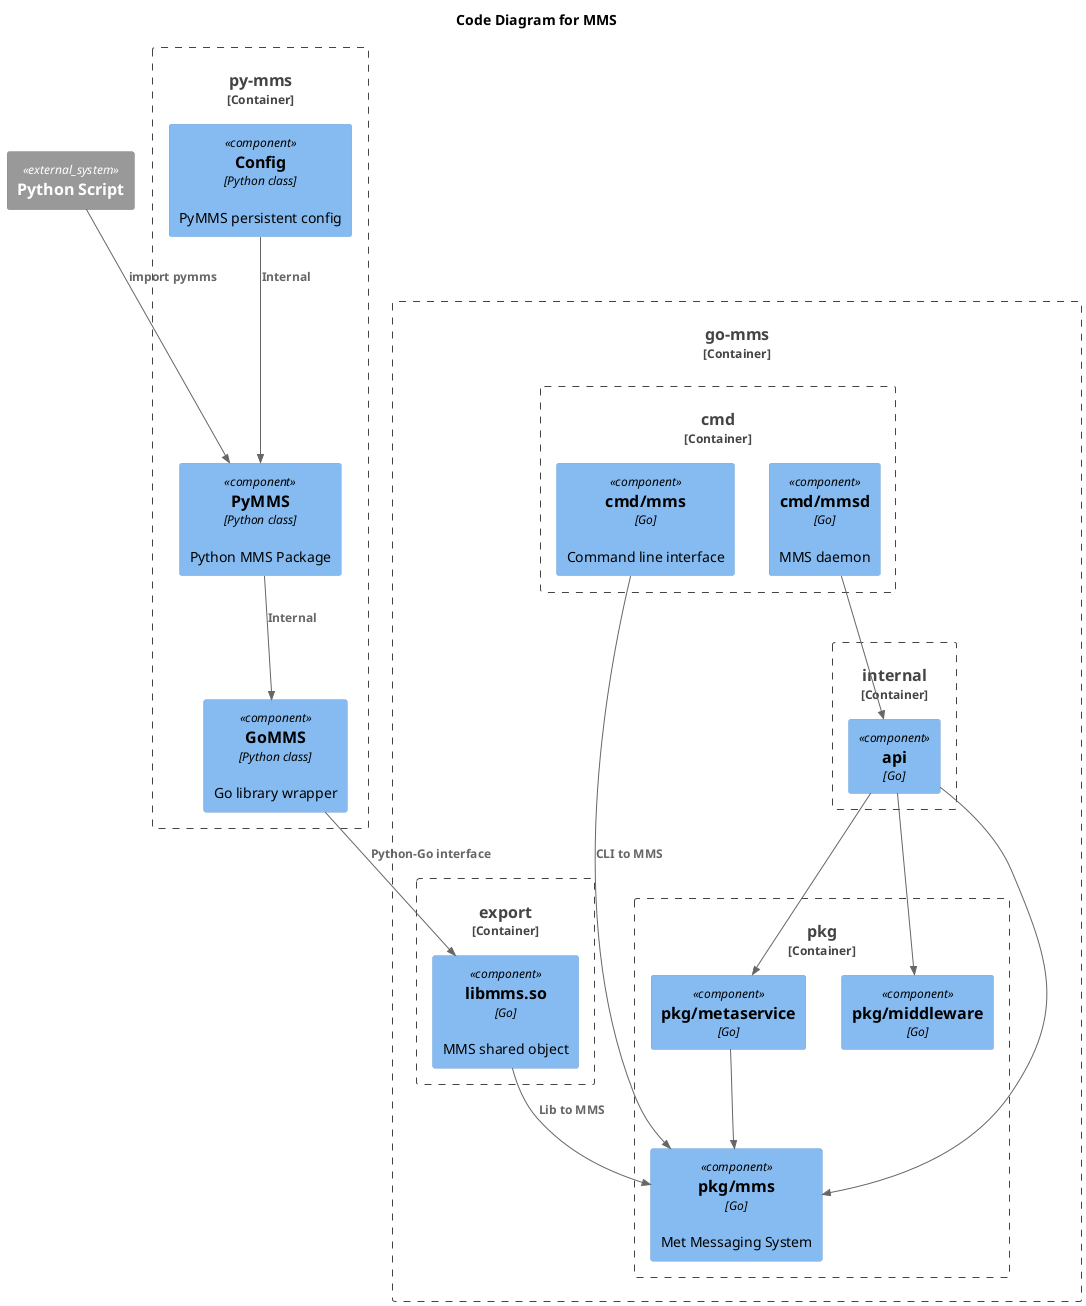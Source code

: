 @startuml
!include <C4/C4_Component>
!include <office/Users/user.puml>

title Code Diagram for MMS

System_Ext(user, "Python Script")

Container_Boundary(py-mms, "py-mms") {

    Component(PyMMS, "PyMMS", "Python class", "Python MMS Package")
    Component(GoMMS, "GoMMS", "Python class", "Go library wrapper")
    Component(Config, "Config", "Python class", "PyMMS persistent config")

    Rel(PyMMS, GoMMS, "Internal")
    Rel(Config, PyMMS, "Internal")

}

Container_Boundary(go-mms, "go-mms") {

    Container_Boundary(go-mms-cmd, "cmd") {
        Component(cmdmms, "cmd/mms", "Go", "Command line interface")
        Component(cmdmmsd, "cmd/mmsd", "Go", "MMS daemon")
    }
    Container_Boundary(go-mms-pkg, "pkg") {
        Component(pkgmms, "pkg/mms", "Go", "Met Messaging System")
        Component(pkgmeta, "pkg/metaservice", "Go", "")
        Component(pkgmiddle, "pkg/middleware", "Go", "")
    }
    Container_Boundary(go-mms-internal, "internal") {
        Component(intapi, "api", "Go", "")
    }
    Container_Boundary(go-mms-export, "export") {
        Component(libmms, "libmms.so", "Go", "MMS shared object")
    }

    Rel(cmdmms, pkgmms, "CLI to MMS")

    Rel(cmdmmsd, intapi, "")

    Rel(libmms, pkgmms, "Lib to MMS")

    Rel(pkgmeta, pkgmms, "")

    Rel(intapi, pkgmms, "")
    Rel(intapi, pkgmeta, "")
    Rel(intapi, pkgmiddle, "")
}

Rel(user, PyMMS, "import pymms")
Rel(GoMMS, libmms, "Python-Go interface")

@enduml
